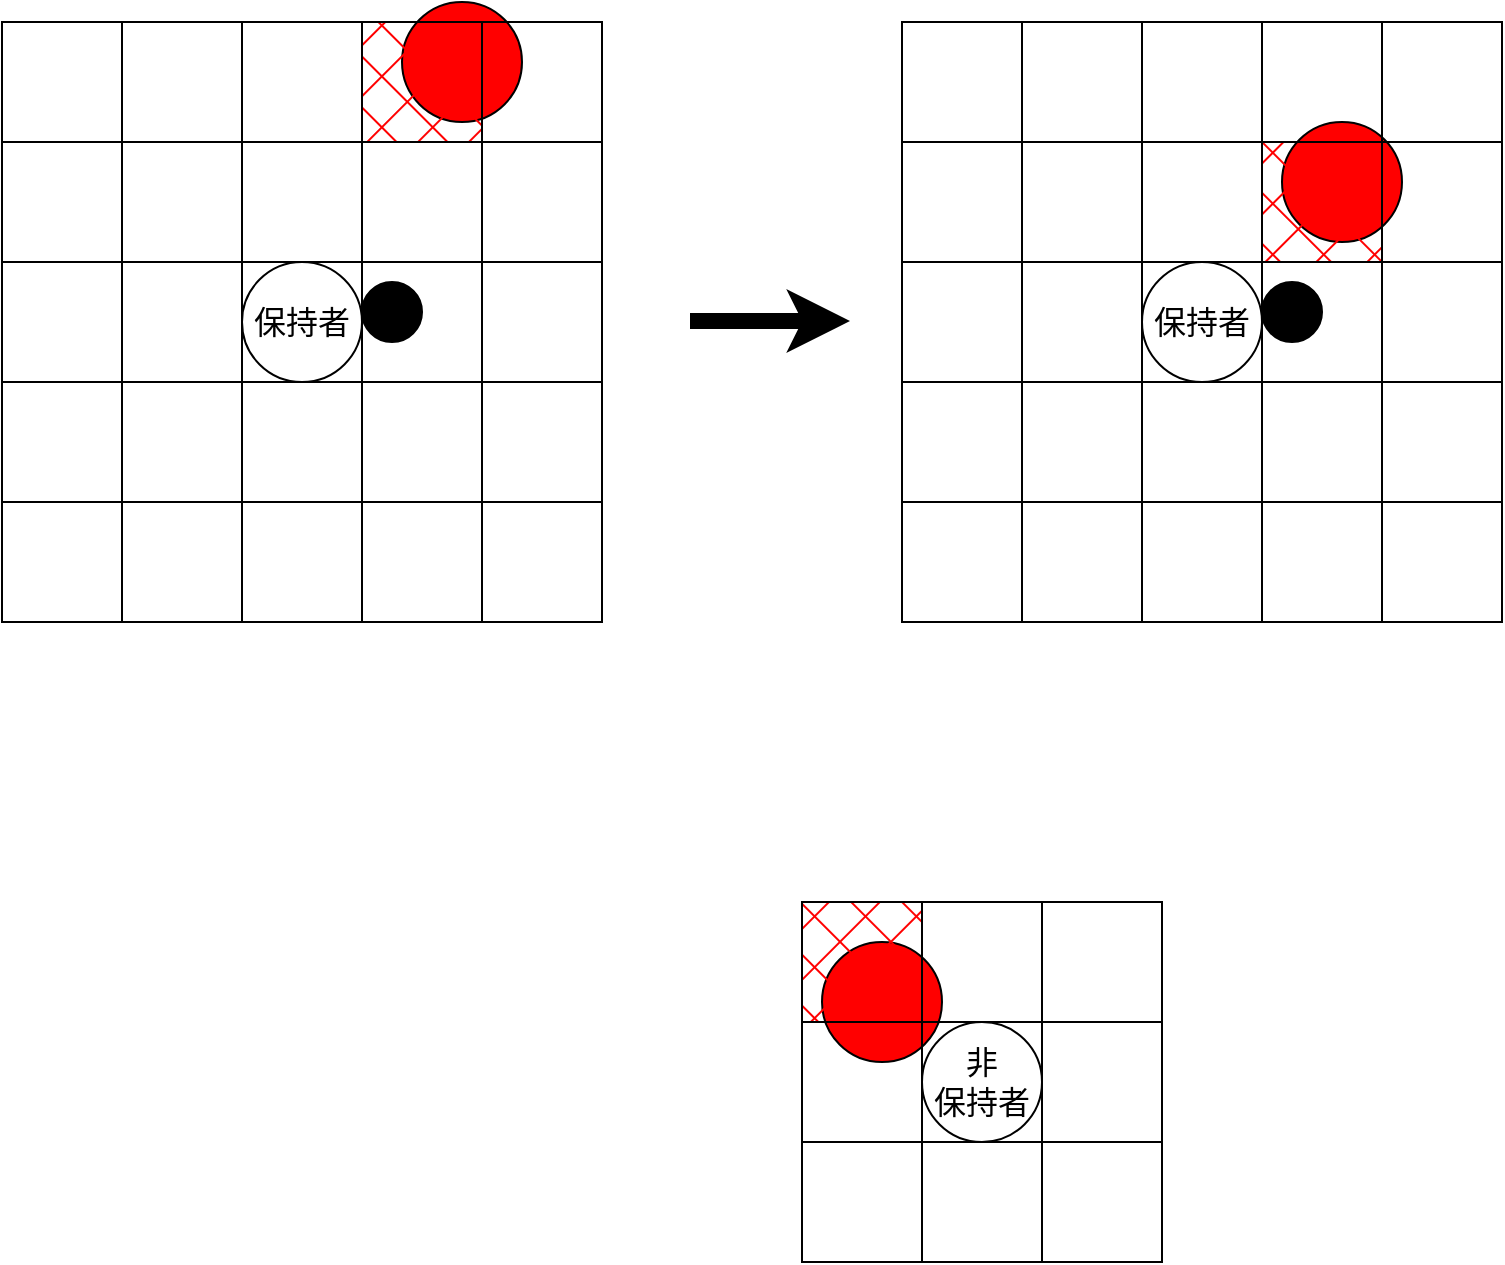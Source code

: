 <mxfile version="20.5.1" type="github">
  <diagram id="RNrVNuhjxLBRC23HDkbe" name="ページ1">
    <mxGraphModel dx="1185" dy="608" grid="1" gridSize="10" guides="1" tooltips="1" connect="1" arrows="1" fold="1" page="1" pageScale="1" pageWidth="827" pageHeight="1169" math="0" shadow="0">
      <root>
        <mxCell id="0" />
        <mxCell id="1" parent="0" />
        <mxCell id="s_BG81dDCD-SERmxrYUa-1" value="&lt;font style=&quot;font-size: 16px;&quot;&gt;保持者&lt;/font&gt;" style="ellipse;whiteSpace=wrap;html=1;aspect=fixed;" vertex="1" parent="1">
          <mxGeometry x="150" y="350" width="60" height="60" as="geometry" />
        </mxCell>
        <mxCell id="s_BG81dDCD-SERmxrYUa-17" value="" style="ellipse;whiteSpace=wrap;html=1;aspect=fixed;fillColor=#F00;" vertex="1" parent="1">
          <mxGeometry x="230" y="220" width="60" height="60" as="geometry" />
        </mxCell>
        <mxCell id="s_BG81dDCD-SERmxrYUa-18" value="" style="ellipse;whiteSpace=wrap;html=1;aspect=fixed;fontSize=16;fillColor=#000;" vertex="1" parent="1">
          <mxGeometry x="210" y="360" width="30" height="30" as="geometry" />
        </mxCell>
        <mxCell id="s_BG81dDCD-SERmxrYUa-130" value="" style="group" vertex="1" connectable="0" parent="1">
          <mxGeometry x="30" y="230" width="300" height="300" as="geometry" />
        </mxCell>
        <mxCell id="s_BG81dDCD-SERmxrYUa-131" value="" style="rounded=0;whiteSpace=wrap;html=1;fillColor=none;" vertex="1" parent="s_BG81dDCD-SERmxrYUa-130">
          <mxGeometry x="120" y="60" width="60" height="60" as="geometry" />
        </mxCell>
        <mxCell id="s_BG81dDCD-SERmxrYUa-132" value="" style="rounded=0;whiteSpace=wrap;html=1;fillColor=none;fillStyle=cross-hatch;" vertex="1" parent="s_BG81dDCD-SERmxrYUa-130">
          <mxGeometry x="60" y="60" width="60" height="60" as="geometry" />
        </mxCell>
        <mxCell id="s_BG81dDCD-SERmxrYUa-133" value="" style="rounded=0;whiteSpace=wrap;html=1;fillColor=none;" vertex="1" parent="s_BG81dDCD-SERmxrYUa-130">
          <mxGeometry x="180" y="60" width="60" height="60" as="geometry" />
        </mxCell>
        <mxCell id="s_BG81dDCD-SERmxrYUa-134" value="" style="rounded=0;whiteSpace=wrap;html=1;fillColor=none;" vertex="1" parent="s_BG81dDCD-SERmxrYUa-130">
          <mxGeometry x="180" y="120" width="60" height="60" as="geometry" />
        </mxCell>
        <mxCell id="s_BG81dDCD-SERmxrYUa-135" value="" style="rounded=0;whiteSpace=wrap;html=1;fillColor=none;" vertex="1" parent="s_BG81dDCD-SERmxrYUa-130">
          <mxGeometry x="120" y="120" width="60" height="60" as="geometry" />
        </mxCell>
        <mxCell id="s_BG81dDCD-SERmxrYUa-136" value="" style="rounded=0;whiteSpace=wrap;html=1;fillColor=none;" vertex="1" parent="s_BG81dDCD-SERmxrYUa-130">
          <mxGeometry x="60" y="120" width="60" height="60" as="geometry" />
        </mxCell>
        <mxCell id="s_BG81dDCD-SERmxrYUa-137" value="" style="rounded=0;whiteSpace=wrap;html=1;fillColor=none;" vertex="1" parent="s_BG81dDCD-SERmxrYUa-130">
          <mxGeometry x="60" y="180" width="60" height="60" as="geometry" />
        </mxCell>
        <mxCell id="s_BG81dDCD-SERmxrYUa-138" value="" style="rounded=0;whiteSpace=wrap;html=1;fillColor=none;" vertex="1" parent="s_BG81dDCD-SERmxrYUa-130">
          <mxGeometry x="120" y="180" width="60" height="60" as="geometry" />
        </mxCell>
        <mxCell id="s_BG81dDCD-SERmxrYUa-139" value="" style="rounded=0;whiteSpace=wrap;html=1;fillColor=none;" vertex="1" parent="s_BG81dDCD-SERmxrYUa-130">
          <mxGeometry x="180" y="180" width="60" height="60" as="geometry" />
        </mxCell>
        <mxCell id="s_BG81dDCD-SERmxrYUa-140" value="" style="rounded=0;whiteSpace=wrap;html=1;fillColor=none;fillStyle=cross-hatch;" vertex="1" parent="s_BG81dDCD-SERmxrYUa-130">
          <mxGeometry x="240" y="180" width="60" height="60" as="geometry" />
        </mxCell>
        <mxCell id="s_BG81dDCD-SERmxrYUa-141" value="" style="rounded=0;whiteSpace=wrap;html=1;fillColor=none;fillStyle=cross-hatch;" vertex="1" parent="s_BG81dDCD-SERmxrYUa-130">
          <mxGeometry x="240" y="120" width="60" height="60" as="geometry" />
        </mxCell>
        <mxCell id="s_BG81dDCD-SERmxrYUa-142" value="" style="rounded=0;whiteSpace=wrap;html=1;fillColor=none;fillStyle=cross-hatch;" vertex="1" parent="s_BG81dDCD-SERmxrYUa-130">
          <mxGeometry x="240" y="60" width="60" height="60" as="geometry" />
        </mxCell>
        <mxCell id="s_BG81dDCD-SERmxrYUa-143" value="" style="rounded=0;whiteSpace=wrap;html=1;fillColor=none;fillStyle=cross-hatch;" vertex="1" parent="s_BG81dDCD-SERmxrYUa-130">
          <mxGeometry x="60" y="240" width="60" height="60" as="geometry" />
        </mxCell>
        <mxCell id="s_BG81dDCD-SERmxrYUa-144" value="" style="rounded=0;whiteSpace=wrap;html=1;fillColor=none;fillStyle=cross-hatch;" vertex="1" parent="s_BG81dDCD-SERmxrYUa-130">
          <mxGeometry x="120" y="240" width="60" height="60" as="geometry" />
        </mxCell>
        <mxCell id="s_BG81dDCD-SERmxrYUa-145" value="" style="rounded=0;whiteSpace=wrap;html=1;fillColor=none;fillStyle=cross-hatch;" vertex="1" parent="s_BG81dDCD-SERmxrYUa-130">
          <mxGeometry x="180" y="240" width="60" height="60" as="geometry" />
        </mxCell>
        <mxCell id="s_BG81dDCD-SERmxrYUa-146" value="" style="rounded=0;whiteSpace=wrap;html=1;fillColor=none;fillStyle=cross-hatch;" vertex="1" parent="s_BG81dDCD-SERmxrYUa-130">
          <mxGeometry y="60" width="60" height="60" as="geometry" />
        </mxCell>
        <mxCell id="s_BG81dDCD-SERmxrYUa-147" value="" style="rounded=0;whiteSpace=wrap;html=1;fillColor=none;fillStyle=cross-hatch;" vertex="1" parent="s_BG81dDCD-SERmxrYUa-130">
          <mxGeometry y="120" width="60" height="60" as="geometry" />
        </mxCell>
        <mxCell id="s_BG81dDCD-SERmxrYUa-148" value="" style="rounded=0;whiteSpace=wrap;html=1;fillColor=none;fillStyle=cross-hatch;" vertex="1" parent="s_BG81dDCD-SERmxrYUa-130">
          <mxGeometry y="180" width="60" height="60" as="geometry" />
        </mxCell>
        <mxCell id="s_BG81dDCD-SERmxrYUa-149" value="" style="rounded=0;whiteSpace=wrap;html=1;fillColor=#F00;fillStyle=cross-hatch;" vertex="1" parent="s_BG81dDCD-SERmxrYUa-130">
          <mxGeometry x="180" width="60" height="60" as="geometry" />
        </mxCell>
        <mxCell id="s_BG81dDCD-SERmxrYUa-150" value="" style="rounded=0;whiteSpace=wrap;html=1;fillColor=none;fillStyle=cross-hatch;" vertex="1" parent="s_BG81dDCD-SERmxrYUa-130">
          <mxGeometry x="120" width="60" height="60" as="geometry" />
        </mxCell>
        <mxCell id="s_BG81dDCD-SERmxrYUa-151" value="" style="rounded=0;whiteSpace=wrap;html=1;fillColor=none;fillStyle=cross-hatch;" vertex="1" parent="s_BG81dDCD-SERmxrYUa-130">
          <mxGeometry x="60" width="60" height="60" as="geometry" />
        </mxCell>
        <mxCell id="s_BG81dDCD-SERmxrYUa-152" value="" style="rounded=0;whiteSpace=wrap;html=1;fillColor=none;fillStyle=cross-hatch;" vertex="1" parent="s_BG81dDCD-SERmxrYUa-130">
          <mxGeometry x="240" width="60" height="60" as="geometry" />
        </mxCell>
        <mxCell id="s_BG81dDCD-SERmxrYUa-153" value="" style="rounded=0;whiteSpace=wrap;html=1;fillColor=none;fillStyle=cross-hatch;" vertex="1" parent="s_BG81dDCD-SERmxrYUa-130">
          <mxGeometry width="60" height="60" as="geometry" />
        </mxCell>
        <mxCell id="s_BG81dDCD-SERmxrYUa-154" value="" style="rounded=0;whiteSpace=wrap;html=1;fillColor=none;fillStyle=cross-hatch;" vertex="1" parent="s_BG81dDCD-SERmxrYUa-130">
          <mxGeometry y="240" width="60" height="60" as="geometry" />
        </mxCell>
        <mxCell id="s_BG81dDCD-SERmxrYUa-155" value="" style="rounded=0;whiteSpace=wrap;html=1;fillColor=none;fillStyle=cross-hatch;" vertex="1" parent="s_BG81dDCD-SERmxrYUa-130">
          <mxGeometry x="240" y="240" width="60" height="60" as="geometry" />
        </mxCell>
        <mxCell id="s_BG81dDCD-SERmxrYUa-179" value="&lt;font style=&quot;font-size: 16px;&quot;&gt;保持者&lt;/font&gt;" style="ellipse;whiteSpace=wrap;html=1;aspect=fixed;" vertex="1" parent="1">
          <mxGeometry x="600" y="350" width="60" height="60" as="geometry" />
        </mxCell>
        <mxCell id="s_BG81dDCD-SERmxrYUa-181" value="" style="ellipse;whiteSpace=wrap;html=1;aspect=fixed;fontSize=16;fillColor=#000;" vertex="1" parent="1">
          <mxGeometry x="660" y="360" width="30" height="30" as="geometry" />
        </mxCell>
        <mxCell id="s_BG81dDCD-SERmxrYUa-182" value="" style="group" vertex="1" connectable="0" parent="1">
          <mxGeometry x="480" y="230" width="300" height="300" as="geometry" />
        </mxCell>
        <mxCell id="s_BG81dDCD-SERmxrYUa-180" value="" style="ellipse;whiteSpace=wrap;html=1;aspect=fixed;fillColor=#F00;" vertex="1" parent="s_BG81dDCD-SERmxrYUa-182">
          <mxGeometry x="190" y="50" width="60" height="60" as="geometry" />
        </mxCell>
        <mxCell id="s_BG81dDCD-SERmxrYUa-183" value="" style="rounded=0;whiteSpace=wrap;html=1;fillColor=none;" vertex="1" parent="s_BG81dDCD-SERmxrYUa-182">
          <mxGeometry x="120" y="60" width="60" height="60" as="geometry" />
        </mxCell>
        <mxCell id="s_BG81dDCD-SERmxrYUa-184" value="" style="rounded=0;whiteSpace=wrap;html=1;fillColor=none;fillStyle=cross-hatch;" vertex="1" parent="s_BG81dDCD-SERmxrYUa-182">
          <mxGeometry x="60" y="60" width="60" height="60" as="geometry" />
        </mxCell>
        <mxCell id="s_BG81dDCD-SERmxrYUa-185" value="" style="rounded=0;whiteSpace=wrap;html=1;fillColor=#FF0000;fillStyle=cross-hatch;" vertex="1" parent="s_BG81dDCD-SERmxrYUa-182">
          <mxGeometry x="180" y="60" width="60" height="60" as="geometry" />
        </mxCell>
        <mxCell id="s_BG81dDCD-SERmxrYUa-186" value="" style="rounded=0;whiteSpace=wrap;html=1;fillColor=none;" vertex="1" parent="s_BG81dDCD-SERmxrYUa-182">
          <mxGeometry x="180" y="120" width="60" height="60" as="geometry" />
        </mxCell>
        <mxCell id="s_BG81dDCD-SERmxrYUa-187" value="" style="rounded=0;whiteSpace=wrap;html=1;fillColor=none;" vertex="1" parent="s_BG81dDCD-SERmxrYUa-182">
          <mxGeometry x="120" y="120" width="60" height="60" as="geometry" />
        </mxCell>
        <mxCell id="s_BG81dDCD-SERmxrYUa-188" value="" style="rounded=0;whiteSpace=wrap;html=1;fillColor=none;" vertex="1" parent="s_BG81dDCD-SERmxrYUa-182">
          <mxGeometry x="60" y="120" width="60" height="60" as="geometry" />
        </mxCell>
        <mxCell id="s_BG81dDCD-SERmxrYUa-189" value="" style="rounded=0;whiteSpace=wrap;html=1;fillColor=none;" vertex="1" parent="s_BG81dDCD-SERmxrYUa-182">
          <mxGeometry x="60" y="180" width="60" height="60" as="geometry" />
        </mxCell>
        <mxCell id="s_BG81dDCD-SERmxrYUa-190" value="" style="rounded=0;whiteSpace=wrap;html=1;fillColor=none;" vertex="1" parent="s_BG81dDCD-SERmxrYUa-182">
          <mxGeometry x="120" y="180" width="60" height="60" as="geometry" />
        </mxCell>
        <mxCell id="s_BG81dDCD-SERmxrYUa-191" value="" style="rounded=0;whiteSpace=wrap;html=1;fillColor=none;" vertex="1" parent="s_BG81dDCD-SERmxrYUa-182">
          <mxGeometry x="180" y="180" width="60" height="60" as="geometry" />
        </mxCell>
        <mxCell id="s_BG81dDCD-SERmxrYUa-192" value="" style="rounded=0;whiteSpace=wrap;html=1;fillColor=none;fillStyle=cross-hatch;" vertex="1" parent="s_BG81dDCD-SERmxrYUa-182">
          <mxGeometry x="240" y="180" width="60" height="60" as="geometry" />
        </mxCell>
        <mxCell id="s_BG81dDCD-SERmxrYUa-193" value="" style="rounded=0;whiteSpace=wrap;html=1;fillColor=none;fillStyle=cross-hatch;" vertex="1" parent="s_BG81dDCD-SERmxrYUa-182">
          <mxGeometry x="240" y="120" width="60" height="60" as="geometry" />
        </mxCell>
        <mxCell id="s_BG81dDCD-SERmxrYUa-194" value="" style="rounded=0;whiteSpace=wrap;html=1;fillColor=none;fillStyle=cross-hatch;" vertex="1" parent="s_BG81dDCD-SERmxrYUa-182">
          <mxGeometry x="240" y="60" width="60" height="60" as="geometry" />
        </mxCell>
        <mxCell id="s_BG81dDCD-SERmxrYUa-195" value="" style="rounded=0;whiteSpace=wrap;html=1;fillColor=none;fillStyle=cross-hatch;" vertex="1" parent="s_BG81dDCD-SERmxrYUa-182">
          <mxGeometry x="60" y="240" width="60" height="60" as="geometry" />
        </mxCell>
        <mxCell id="s_BG81dDCD-SERmxrYUa-196" value="" style="rounded=0;whiteSpace=wrap;html=1;fillColor=none;fillStyle=cross-hatch;" vertex="1" parent="s_BG81dDCD-SERmxrYUa-182">
          <mxGeometry x="120" y="240" width="60" height="60" as="geometry" />
        </mxCell>
        <mxCell id="s_BG81dDCD-SERmxrYUa-197" value="" style="rounded=0;whiteSpace=wrap;html=1;fillColor=none;fillStyle=cross-hatch;" vertex="1" parent="s_BG81dDCD-SERmxrYUa-182">
          <mxGeometry x="180" y="240" width="60" height="60" as="geometry" />
        </mxCell>
        <mxCell id="s_BG81dDCD-SERmxrYUa-198" value="" style="rounded=0;whiteSpace=wrap;html=1;fillColor=none;fillStyle=cross-hatch;" vertex="1" parent="s_BG81dDCD-SERmxrYUa-182">
          <mxGeometry y="60" width="60" height="60" as="geometry" />
        </mxCell>
        <mxCell id="s_BG81dDCD-SERmxrYUa-199" value="" style="rounded=0;whiteSpace=wrap;html=1;fillColor=none;fillStyle=cross-hatch;" vertex="1" parent="s_BG81dDCD-SERmxrYUa-182">
          <mxGeometry y="120" width="60" height="60" as="geometry" />
        </mxCell>
        <mxCell id="s_BG81dDCD-SERmxrYUa-200" value="" style="rounded=0;whiteSpace=wrap;html=1;fillColor=none;fillStyle=cross-hatch;" vertex="1" parent="s_BG81dDCD-SERmxrYUa-182">
          <mxGeometry y="180" width="60" height="60" as="geometry" />
        </mxCell>
        <mxCell id="s_BG81dDCD-SERmxrYUa-201" value="" style="rounded=0;whiteSpace=wrap;html=1;fillColor=none;fillStyle=cross-hatch;" vertex="1" parent="s_BG81dDCD-SERmxrYUa-182">
          <mxGeometry x="180" width="60" height="60" as="geometry" />
        </mxCell>
        <mxCell id="s_BG81dDCD-SERmxrYUa-202" value="" style="rounded=0;whiteSpace=wrap;html=1;fillColor=none;fillStyle=cross-hatch;" vertex="1" parent="s_BG81dDCD-SERmxrYUa-182">
          <mxGeometry x="120" width="60" height="60" as="geometry" />
        </mxCell>
        <mxCell id="s_BG81dDCD-SERmxrYUa-203" value="" style="rounded=0;whiteSpace=wrap;html=1;fillColor=none;fillStyle=cross-hatch;" vertex="1" parent="s_BG81dDCD-SERmxrYUa-182">
          <mxGeometry x="60" width="60" height="60" as="geometry" />
        </mxCell>
        <mxCell id="s_BG81dDCD-SERmxrYUa-204" value="" style="rounded=0;whiteSpace=wrap;html=1;fillColor=none;fillStyle=cross-hatch;" vertex="1" parent="s_BG81dDCD-SERmxrYUa-182">
          <mxGeometry x="240" width="60" height="60" as="geometry" />
        </mxCell>
        <mxCell id="s_BG81dDCD-SERmxrYUa-205" value="" style="rounded=0;whiteSpace=wrap;html=1;fillColor=none;fillStyle=cross-hatch;" vertex="1" parent="s_BG81dDCD-SERmxrYUa-182">
          <mxGeometry width="60" height="60" as="geometry" />
        </mxCell>
        <mxCell id="s_BG81dDCD-SERmxrYUa-206" value="" style="rounded=0;whiteSpace=wrap;html=1;fillColor=none;fillStyle=cross-hatch;" vertex="1" parent="s_BG81dDCD-SERmxrYUa-182">
          <mxGeometry y="240" width="60" height="60" as="geometry" />
        </mxCell>
        <mxCell id="s_BG81dDCD-SERmxrYUa-207" value="" style="rounded=0;whiteSpace=wrap;html=1;fillColor=none;fillStyle=cross-hatch;" vertex="1" parent="s_BG81dDCD-SERmxrYUa-182">
          <mxGeometry x="240" y="240" width="60" height="60" as="geometry" />
        </mxCell>
        <mxCell id="s_BG81dDCD-SERmxrYUa-208" value="" style="endArrow=classic;html=1;rounded=0;fontSize=16;strokeWidth=8;" edge="1" parent="1">
          <mxGeometry width="50" height="50" relative="1" as="geometry">
            <mxPoint x="374" y="379.5" as="sourcePoint" />
            <mxPoint x="454" y="379.5" as="targetPoint" />
          </mxGeometry>
        </mxCell>
        <mxCell id="s_BG81dDCD-SERmxrYUa-209" value="&lt;font style=&quot;font-size: 16px;&quot;&gt;非&lt;br&gt;保持者&lt;/font&gt;" style="ellipse;whiteSpace=wrap;html=1;aspect=fixed;" vertex="1" parent="1">
          <mxGeometry x="490" y="730" width="60" height="60" as="geometry" />
        </mxCell>
        <mxCell id="s_BG81dDCD-SERmxrYUa-210" value="" style="ellipse;whiteSpace=wrap;html=1;aspect=fixed;fillColor=#F00;" vertex="1" parent="1">
          <mxGeometry x="440" y="690" width="60" height="60" as="geometry" />
        </mxCell>
        <mxCell id="s_BG81dDCD-SERmxrYUa-211" value="" style="group" vertex="1" connectable="0" parent="1">
          <mxGeometry x="430" y="670" width="180" height="180" as="geometry" />
        </mxCell>
        <mxCell id="s_BG81dDCD-SERmxrYUa-212" value="" style="rounded=0;whiteSpace=wrap;html=1;fillColor=none;" vertex="1" parent="s_BG81dDCD-SERmxrYUa-211">
          <mxGeometry x="60" width="60" height="60" as="geometry" />
        </mxCell>
        <mxCell id="s_BG81dDCD-SERmxrYUa-213" value="" style="rounded=0;whiteSpace=wrap;html=1;fillColor=#F00;fillStyle=cross-hatch;" vertex="1" parent="s_BG81dDCD-SERmxrYUa-211">
          <mxGeometry width="60" height="60" as="geometry" />
        </mxCell>
        <mxCell id="s_BG81dDCD-SERmxrYUa-214" value="" style="rounded=0;whiteSpace=wrap;html=1;fillColor=none;" vertex="1" parent="s_BG81dDCD-SERmxrYUa-211">
          <mxGeometry x="120" width="60" height="60" as="geometry" />
        </mxCell>
        <mxCell id="s_BG81dDCD-SERmxrYUa-215" value="" style="rounded=0;whiteSpace=wrap;html=1;fillColor=none;" vertex="1" parent="s_BG81dDCD-SERmxrYUa-211">
          <mxGeometry x="120" y="60" width="60" height="60" as="geometry" />
        </mxCell>
        <mxCell id="s_BG81dDCD-SERmxrYUa-216" value="" style="rounded=0;whiteSpace=wrap;html=1;fillColor=none;" vertex="1" parent="s_BG81dDCD-SERmxrYUa-211">
          <mxGeometry x="60" y="60" width="60" height="60" as="geometry" />
        </mxCell>
        <mxCell id="s_BG81dDCD-SERmxrYUa-217" value="" style="rounded=0;whiteSpace=wrap;html=1;fillColor=none;" vertex="1" parent="s_BG81dDCD-SERmxrYUa-211">
          <mxGeometry y="60" width="60" height="60" as="geometry" />
        </mxCell>
        <mxCell id="s_BG81dDCD-SERmxrYUa-218" value="" style="rounded=0;whiteSpace=wrap;html=1;fillColor=none;" vertex="1" parent="s_BG81dDCD-SERmxrYUa-211">
          <mxGeometry y="120" width="60" height="60" as="geometry" />
        </mxCell>
        <mxCell id="s_BG81dDCD-SERmxrYUa-219" value="" style="rounded=0;whiteSpace=wrap;html=1;fillColor=none;" vertex="1" parent="s_BG81dDCD-SERmxrYUa-211">
          <mxGeometry x="60" y="120" width="60" height="60" as="geometry" />
        </mxCell>
        <mxCell id="s_BG81dDCD-SERmxrYUa-220" value="" style="rounded=0;whiteSpace=wrap;html=1;fillColor=none;" vertex="1" parent="s_BG81dDCD-SERmxrYUa-211">
          <mxGeometry x="120" y="120" width="60" height="60" as="geometry" />
        </mxCell>
      </root>
    </mxGraphModel>
  </diagram>
</mxfile>
